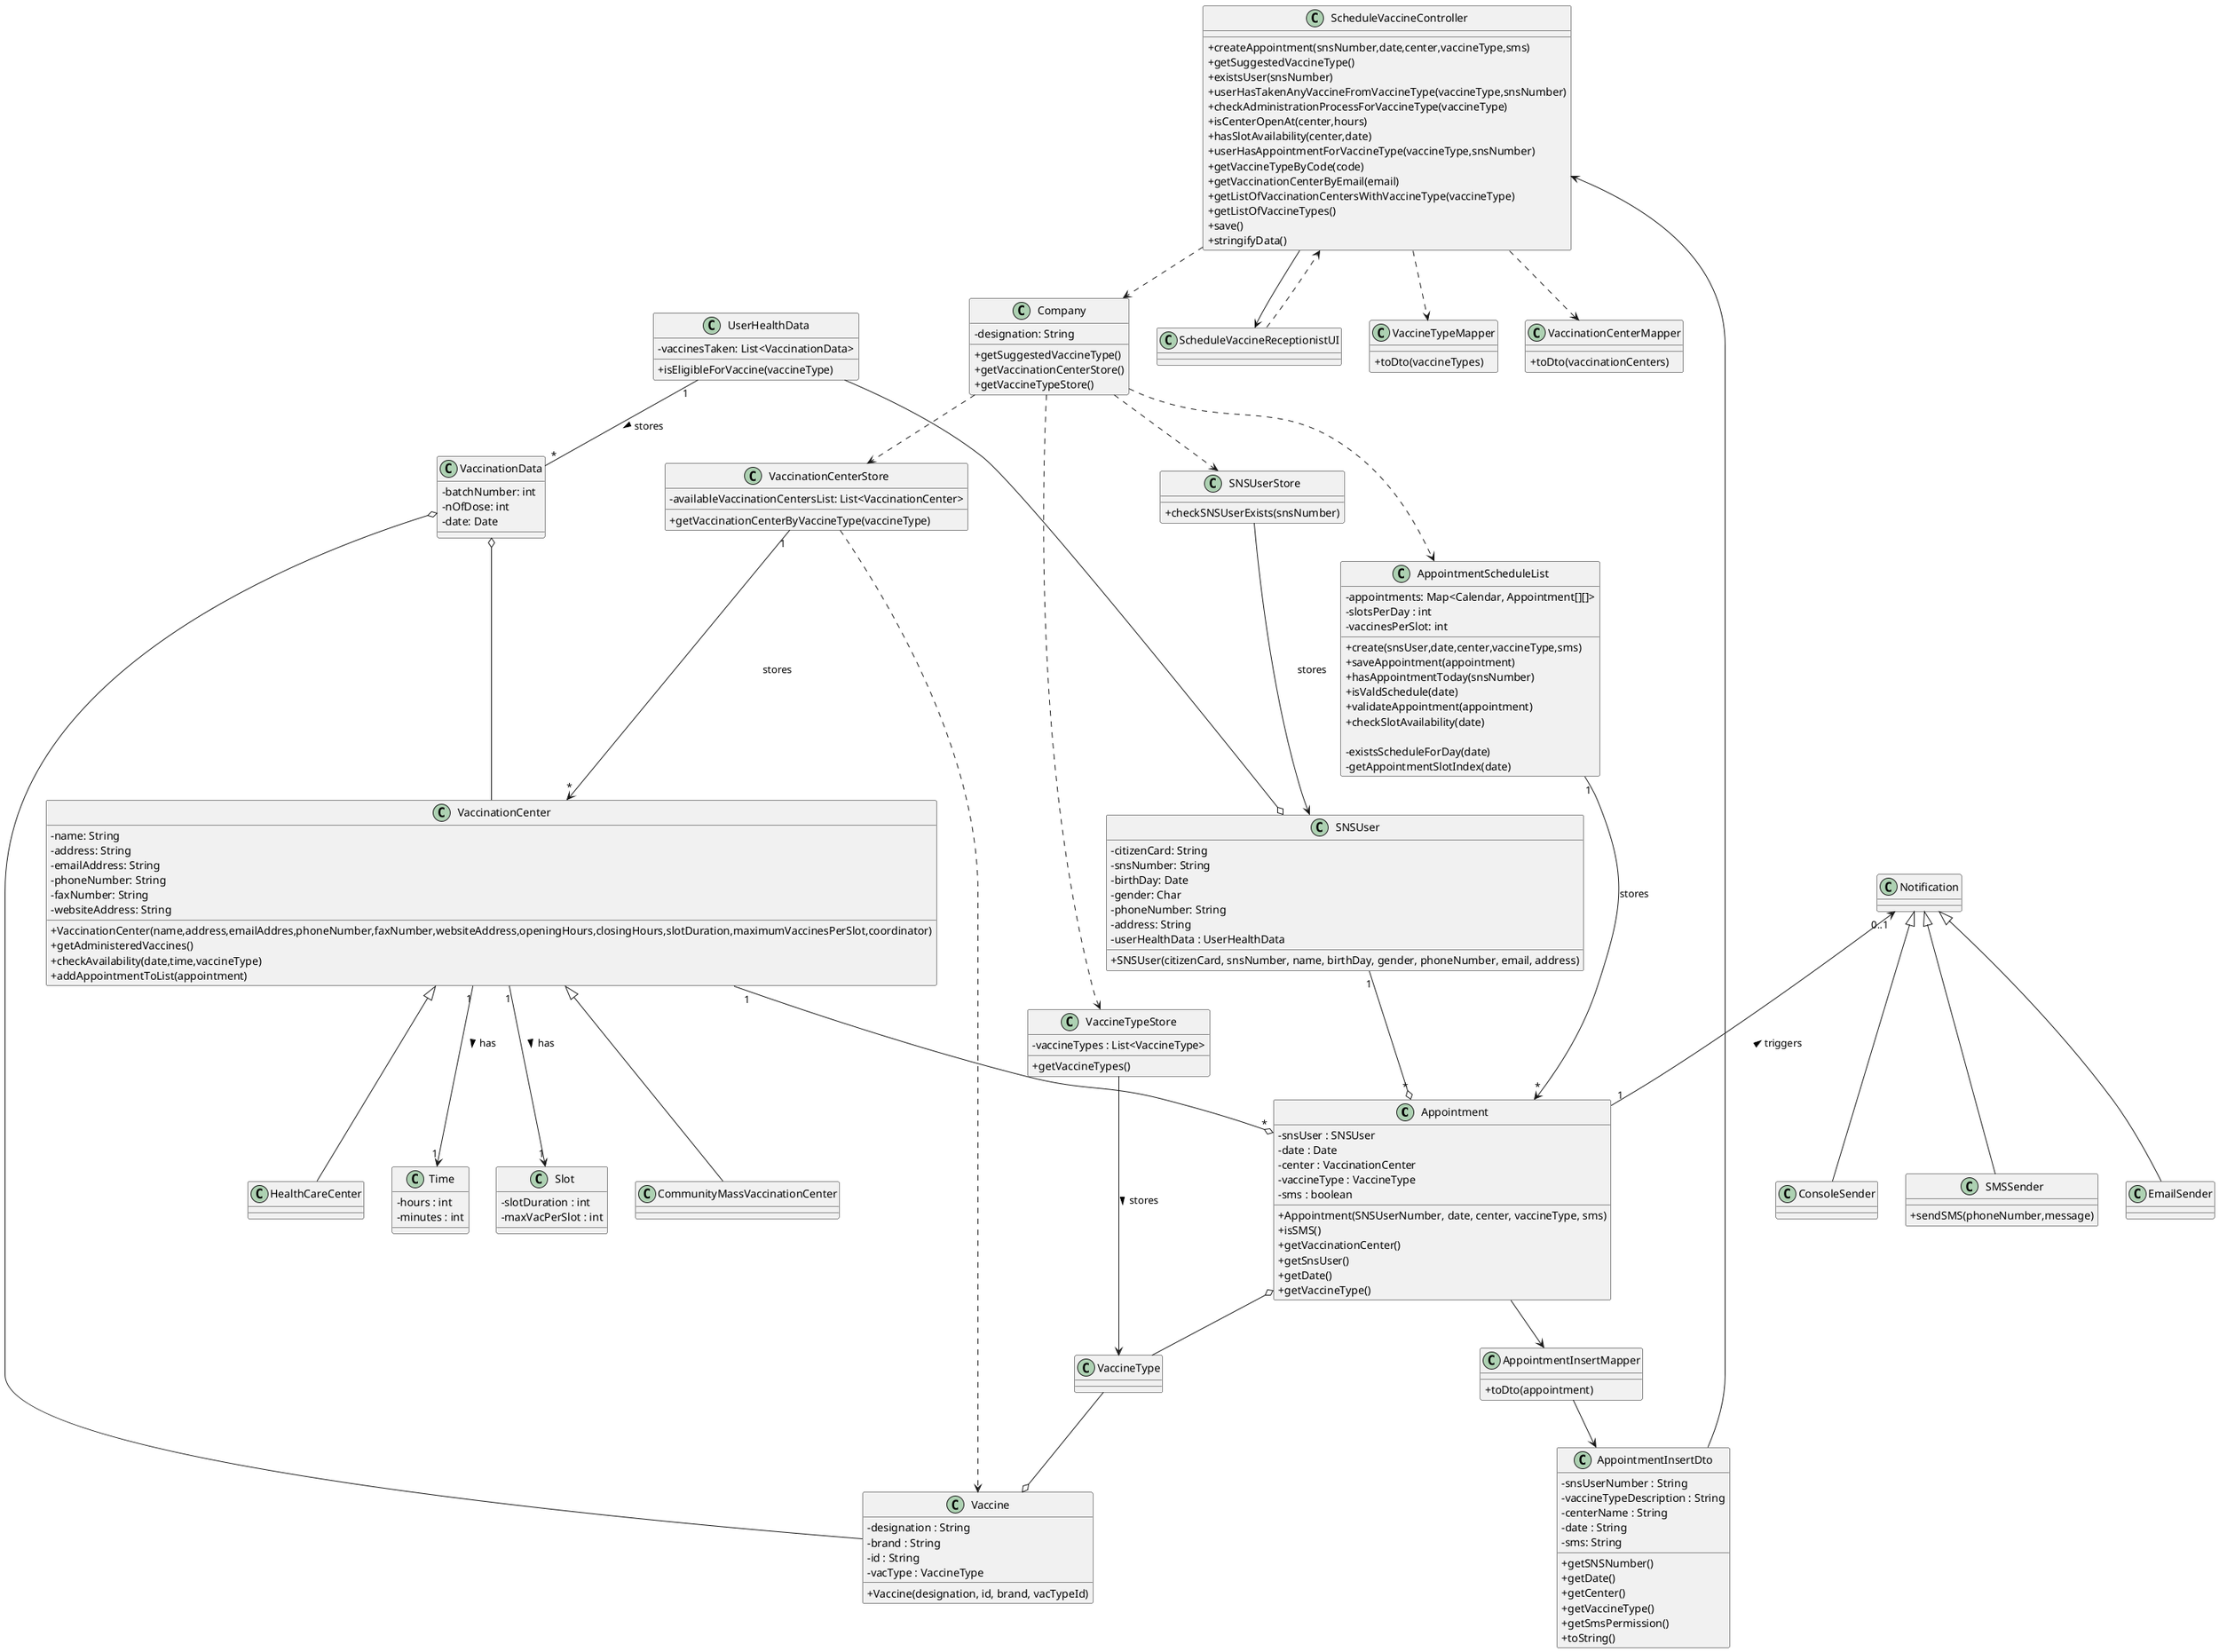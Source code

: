 @startuml US02_CD
skinparam classAttributeIconSize 0

class Appointment {
  - snsUser : SNSUser
  - date : Date
  - center : VaccinationCenter
  - vaccineType : VaccineType
  - sms : boolean
  +Appointment(SNSUserNumber, date, center, vaccineType, sms)
  +isSMS()
  +getVaccinationCenter()
  +getSnsUser()
  +getDate()
  +getVaccineType()
}

class AppointmentScheduleList {
  -appointments: Map<Calendar, Appointment[][]>
  -slotsPerDay : int
  -vaccinesPerSlot: int
  +create(snsUser,date,center,vaccineType,sms)
  +saveAppointment(appointment)
  +hasAppointmentToday(snsNumber)
  +isValdSchedule(date)
  +validateAppointment(appointment)
  +checkSlotAvailability(date)

  -existsScheduleForDay(date)
  -getAppointmentSlotIndex(date)
}

class Vaccine   {
  -designation : String
  -brand : String
  -id : String
  -vacType : VaccineType

  +Vaccine(designation, id, brand, vacTypeId)
}

class ScheduleVaccineReceptionistUI {}

class ScheduleVaccineController {
  +createAppointment(snsNumber,date,center,vaccineType,sms)
  +getSuggestedVaccineType()
  +existsUser(snsNumber)
  +userHasTakenAnyVaccineFromVaccineType(vaccineType,snsNumber)
  +checkAdministrationProcessForVaccineType(vaccineType)
  +isCenterOpenAt(center,hours)
  +hasSlotAvailability(center,date)
  +userHasAppointmentForVaccineType(vaccineType,snsNumber)
  +getVaccineTypeByCode(code)
  +getVaccinationCenterByEmail(email)
  +getListOfVaccinationCentersWithVaccineType(vaccineType)
  +getListOfVaccineTypes()
  +save()
  +stringifyData()

}

class Company {
  -designation: String
  +getSuggestedVaccineType()
  +getVaccinationCenterStore()
  +getVaccineTypeStore()
}

class SNSUser {
  - citizenCard: String 
  - snsNumber: String 
  - birthDay: Date 
  - gender: Char
  - phoneNumber: String 
  - address: String
  - userHealthData : UserHealthData
  + SNSUser(citizenCard, snsNumber, name, birthDay, gender, phoneNumber, email, address)
  }

class UserHealthData {
 - vaccinesTaken: List<VaccinationData>
 +isEligibleForVaccine(vaccineType)
}

class VaccinationData {
  - batchNumber: int
  - nOfDose: int
  - date: Date
}

class VaccinationCenter{
  - name: String
  - address: String
  - emailAddress: String
  - phoneNumber: String
  - faxNumber: String
  - websiteAddress: String
  +VaccinationCenter(name,address,emailAddres,phoneNumber,faxNumber,websiteAddress,openingHours,closingHours,slotDuration,maximumVaccinesPerSlot,coordinator)
  +getAdministeredVaccines()
  +checkAvailability(date,time,vaccineType)
  +addAppointmentToList(appointment)
}

class Time {
  - hours : int
  - minutes : int
}

class Slot {
  - slotDuration : int
  - maxVacPerSlot : int
}

class VaccinationCenterStore {
-availableVaccinationCentersList: List<VaccinationCenter>
+getVaccinationCenterByVaccineType(vaccineType)
}

class VaccineType {}

class VaccineTypeStore {
  -vaccineTypes : List<VaccineType>
  +getVaccineTypes()
}

class SMSSender {
  +sendSMS(phoneNumber,message)
}

class VaccineTypeMapper {
+toDto(vaccineTypes)
}

class VaccinationCenterMapper {
  +toDto(vaccinationCenters)
}

class AppointmentInsertMapper {
  +toDto(appointment)
}

class AppointmentInsertDto {
  -snsUserNumber : String
  -vaccineTypeDescription : String
  -centerName : String
  -date : String
  -sms: String
  +getSNSNumber()
  +getDate()
  +getCenter()
  +getVaccineType()
  +getSmsPermission()
  +toString()
}

class SNSUserStore {
  +checkSNSUserExists(snsNumber)                           
}

class CommunityMassVaccinationCenter {}

class HealthCareCenter {}


ScheduleVaccineReceptionistUI ..> ScheduleVaccineController

ScheduleVaccineController ..> Company
ScheduleVaccineController <-- AppointmentInsertDto
ScheduleVaccineController --> ScheduleVaccineReceptionistUI
ScheduleVaccineController ..> VaccinationCenterMapper
ScheduleVaccineController ..> VaccineTypeMapper 

Company ..> VaccinationCenterStore
Company ..> VaccineTypeStore
Company ..> AppointmentScheduleList
Company ..> SNSUserStore

VaccinationCenterStore "1" --> "*" VaccinationCenter : stores
VaccinationCenterStore ..> Vaccine

SNSUser "1" --o "*" Appointment

AppointmentScheduleList "1" --> "*" Appointment : stores

VaccinationData o-- Vaccine
VaccinationData o--  VaccinationCenter

UserHealthData  --o SNSUser
UserHealthData "1" -- "*" VaccinationData : stores >

Appointment o-- VaccineType

Notification "0..1" <-- "1" Appointment : triggers <

Notification <|-- SMSSender
Notification <|-- EmailSender
Notification <|-- ConsoleSender

VaccineType --o Vaccine 

VaccineTypeStore --> VaccineType : stores > 

SNSUserStore --> SNSUser : stores

VaccinationCenter <|-- CommunityMassVaccinationCenter
VaccinationCenter <|-- HealthCareCenter
VaccinationCenter "1" --o "*" Appointment
VaccinationCenter "1" --> "1" Slot : has >
VaccinationCenter "1" --> "1" Time : has >

AppointmentInsertMapper --> AppointmentInsertDto
Appointment --> AppointmentInsertMapper


@enduml